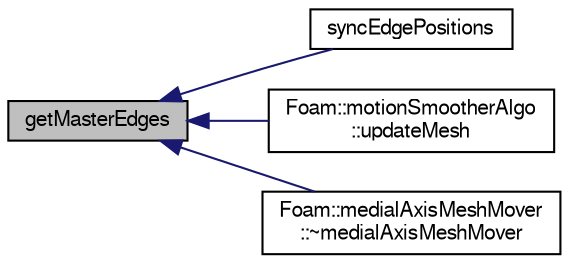 digraph "getMasterEdges"
{
  bgcolor="transparent";
  edge [fontname="FreeSans",fontsize="10",labelfontname="FreeSans",labelfontsize="10"];
  node [fontname="FreeSans",fontsize="10",shape=record];
  rankdir="LR";
  Node10510 [label="getMasterEdges",height=0.2,width=0.4,color="black", fillcolor="grey75", style="filled", fontcolor="black"];
  Node10510 -> Node10511 [dir="back",color="midnightblue",fontsize="10",style="solid",fontname="FreeSans"];
  Node10511 [label="syncEdgePositions",height=0.2,width=0.4,color="black",URL="$a27502.html#a0855467e61ed50e1853e9d586d9c2fc9",tooltip="Synchronize locations on selected edges. "];
  Node10510 -> Node10512 [dir="back",color="midnightblue",fontsize="10",style="solid",fontname="FreeSans"];
  Node10512 [label="Foam::motionSmootherAlgo\l::updateMesh",height=0.2,width=0.4,color="black",URL="$a21550.html#ae5693a309a936ac1040dd48c2881677f",tooltip="Update for new mesh topology. "];
  Node10510 -> Node10513 [dir="back",color="midnightblue",fontsize="10",style="solid",fontname="FreeSans"];
  Node10513 [label="Foam::medialAxisMeshMover\l::~medialAxisMeshMover",height=0.2,width=0.4,color="black",URL="$a24654.html#a03eb6ed57214533ca9c7282a850b1ea3"];
}
